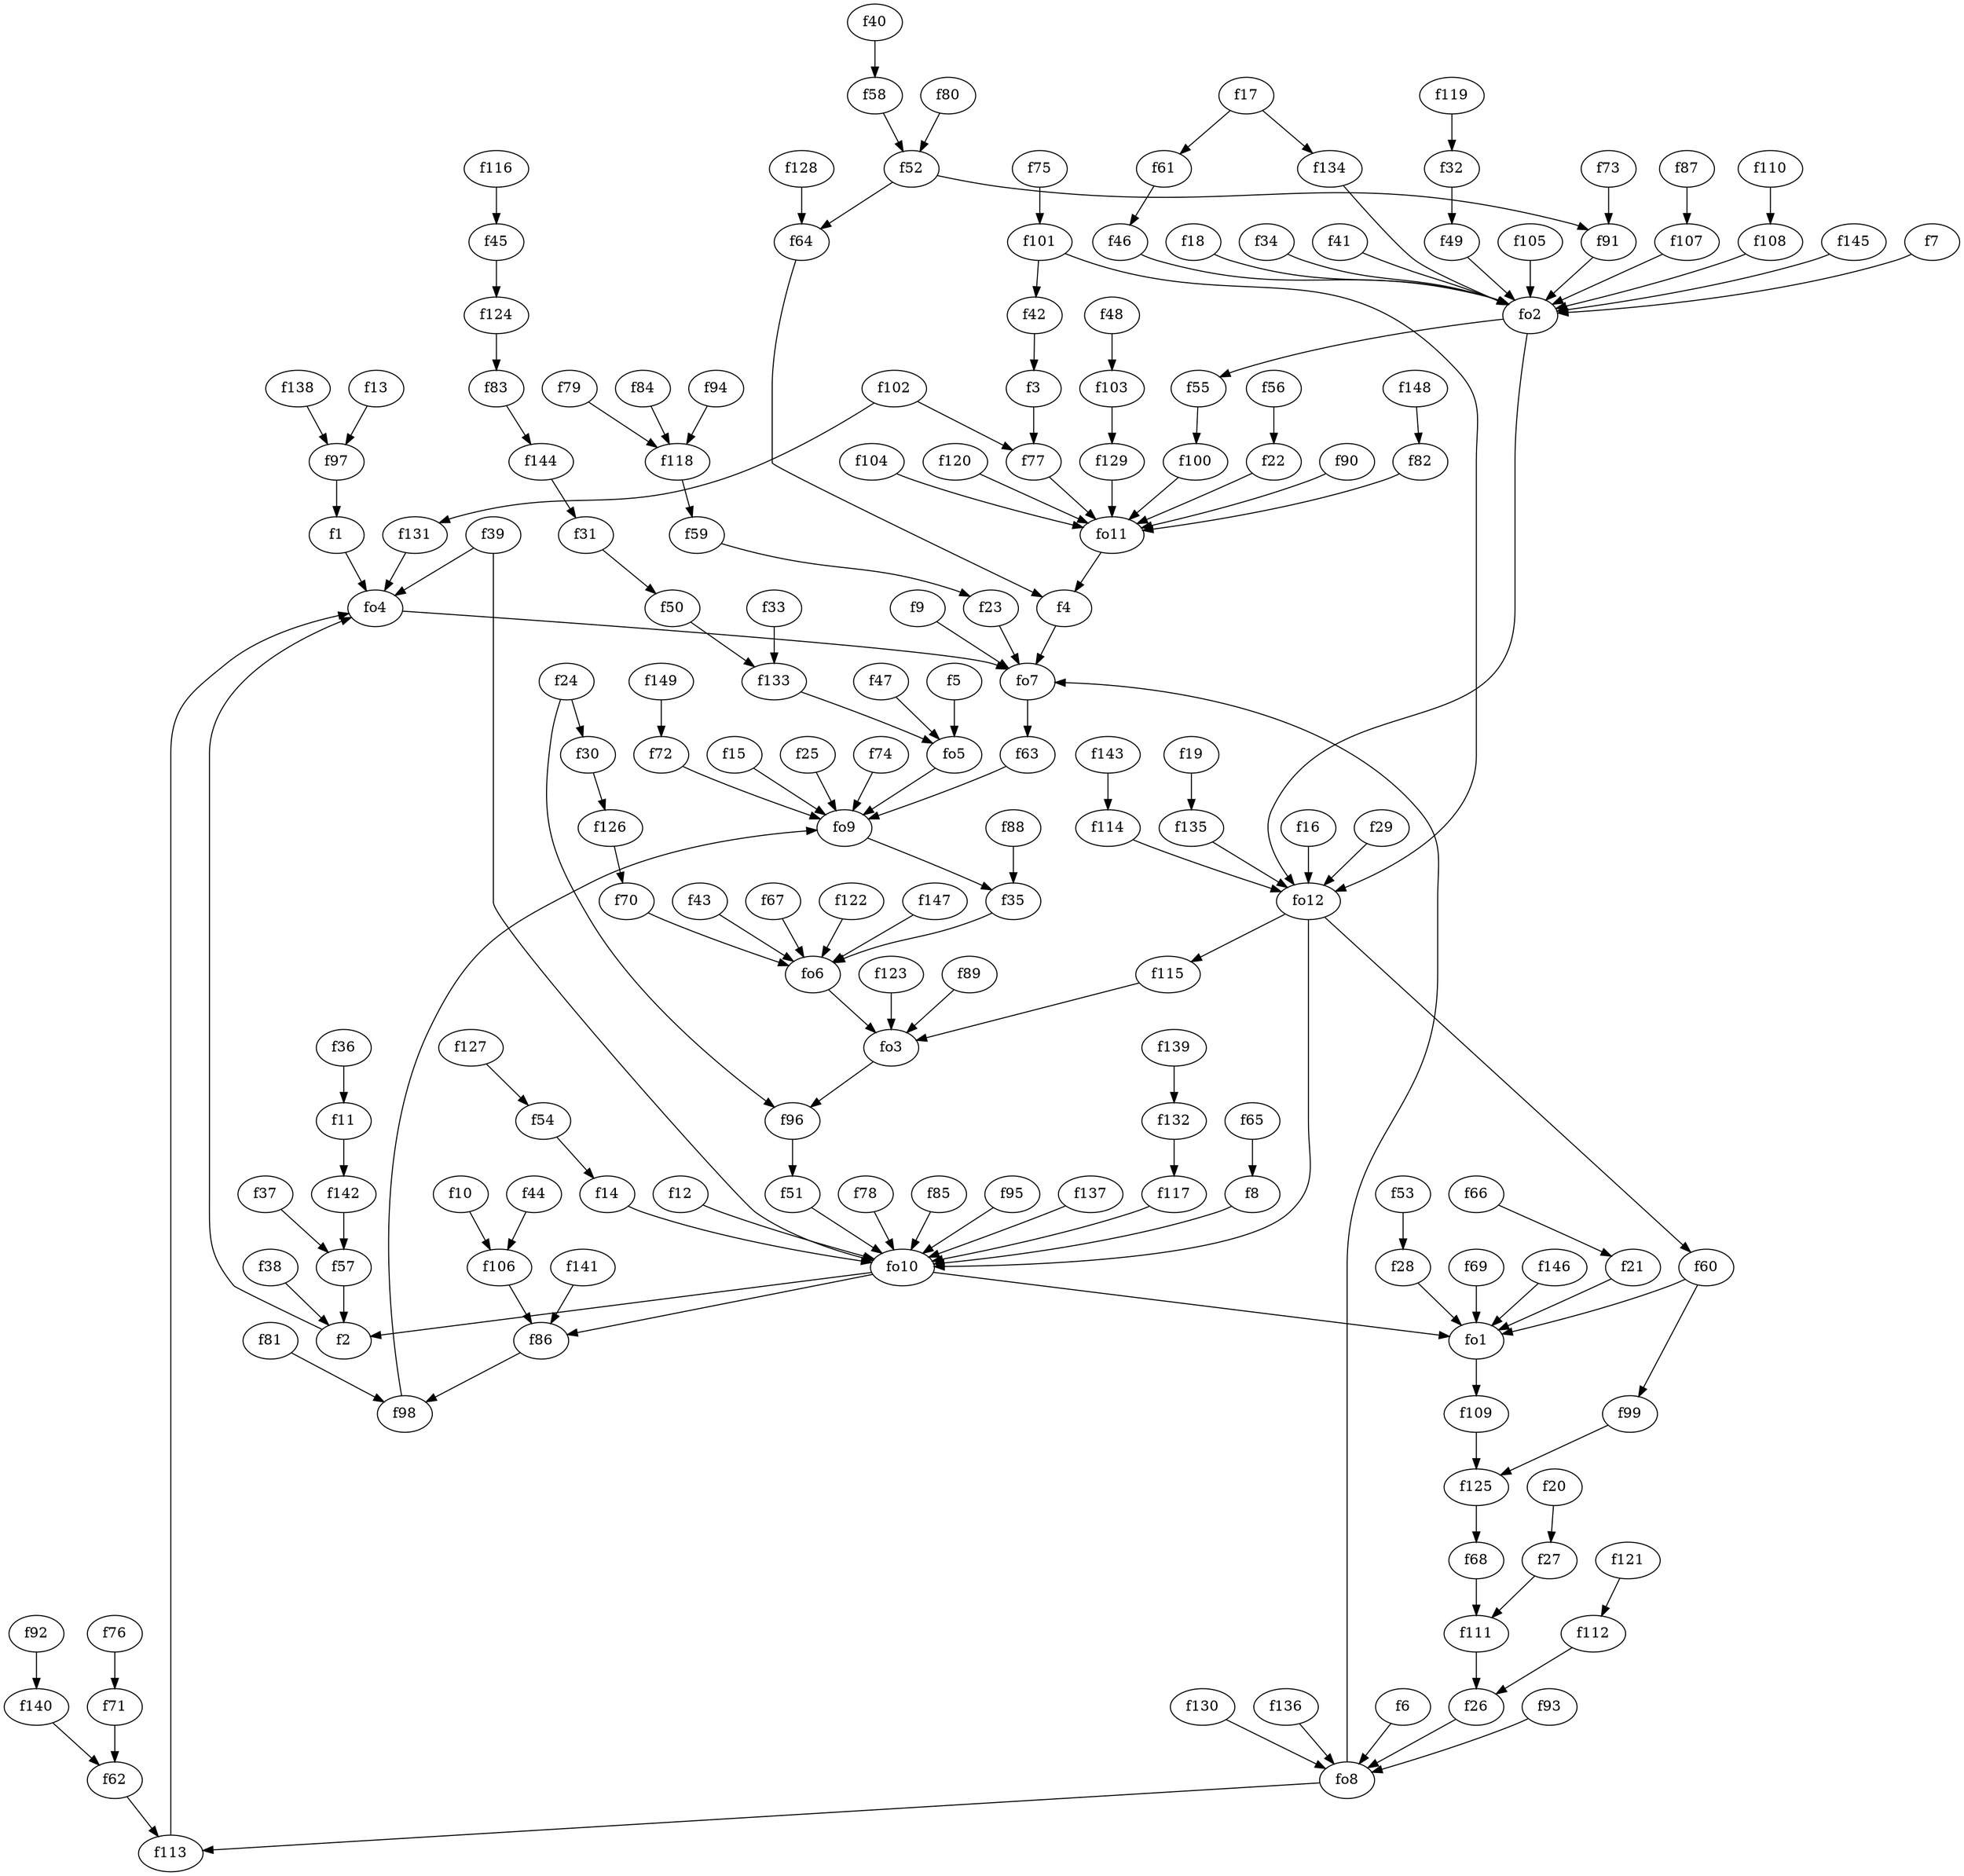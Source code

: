 strict digraph  {
f1;
f2;
f3;
f4;
f5;
f6;
f7;
f8;
f9;
f10;
f11;
f12;
f13;
f14;
f15;
f16;
f17;
f18;
f19;
f20;
f21;
f22;
f23;
f24;
f25;
f26;
f27;
f28;
f29;
f30;
f31;
f32;
f33;
f34;
f35;
f36;
f37;
f38;
f39;
f40;
f41;
f42;
f43;
f44;
f45;
f46;
f47;
f48;
f49;
f50;
f51;
f52;
f53;
f54;
f55;
f56;
f57;
f58;
f59;
f60;
f61;
f62;
f63;
f64;
f65;
f66;
f67;
f68;
f69;
f70;
f71;
f72;
f73;
f74;
f75;
f76;
f77;
f78;
f79;
f80;
f81;
f82;
f83;
f84;
f85;
f86;
f87;
f88;
f89;
f90;
f91;
f92;
f93;
f94;
f95;
f96;
f97;
f98;
f99;
f100;
f101;
f102;
f103;
f104;
f105;
f106;
f107;
f108;
f109;
f110;
f111;
f112;
f113;
f114;
f115;
f116;
f117;
f118;
f119;
f120;
f121;
f122;
f123;
f124;
f125;
f126;
f127;
f128;
f129;
f130;
f131;
f132;
f133;
f134;
f135;
f136;
f137;
f138;
f139;
f140;
f141;
f142;
f143;
f144;
f145;
f146;
f147;
f148;
f149;
fo1;
fo2;
fo3;
fo4;
fo5;
fo6;
fo7;
fo8;
fo9;
fo10;
fo11;
fo12;
f1 -> fo4  [weight=2];
f2 -> fo4  [weight=2];
f3 -> f77  [weight=2];
f4 -> fo7  [weight=2];
f5 -> fo5  [weight=2];
f6 -> fo8  [weight=2];
f7 -> fo2  [weight=2];
f8 -> fo10  [weight=2];
f9 -> fo7  [weight=2];
f10 -> f106  [weight=2];
f11 -> f142  [weight=2];
f12 -> fo10  [weight=2];
f13 -> f97  [weight=2];
f14 -> fo10  [weight=2];
f15 -> fo9  [weight=2];
f16 -> fo12  [weight=2];
f17 -> f134  [weight=2];
f17 -> f61  [weight=2];
f18 -> fo2  [weight=2];
f19 -> f135  [weight=2];
f20 -> f27  [weight=2];
f21 -> fo1  [weight=2];
f22 -> fo11  [weight=2];
f23 -> fo7  [weight=2];
f24 -> f96  [weight=2];
f24 -> f30  [weight=2];
f25 -> fo9  [weight=2];
f26 -> fo8  [weight=2];
f27 -> f111  [weight=2];
f28 -> fo1  [weight=2];
f29 -> fo12  [weight=2];
f30 -> f126  [weight=2];
f31 -> f50  [weight=2];
f32 -> f49  [weight=2];
f33 -> f133  [weight=2];
f34 -> fo2  [weight=2];
f35 -> fo6  [weight=2];
f36 -> f11  [weight=2];
f37 -> f57  [weight=2];
f38 -> f2  [weight=2];
f39 -> fo4  [weight=2];
f39 -> fo10  [weight=2];
f40 -> f58  [weight=2];
f41 -> fo2  [weight=2];
f42 -> f3  [weight=2];
f43 -> fo6  [weight=2];
f44 -> f106  [weight=2];
f45 -> f124  [weight=2];
f46 -> fo2  [weight=2];
f47 -> fo5  [weight=2];
f48 -> f103  [weight=2];
f49 -> fo2  [weight=2];
f50 -> f133  [weight=2];
f51 -> fo10  [weight=2];
f52 -> f91  [weight=2];
f52 -> f64  [weight=2];
f53 -> f28  [weight=2];
f54 -> f14  [weight=2];
f55 -> f100  [weight=2];
f56 -> f22  [weight=2];
f57 -> f2  [weight=2];
f58 -> f52  [weight=2];
f59 -> f23  [weight=2];
f60 -> f99  [weight=2];
f60 -> fo1  [weight=2];
f61 -> f46  [weight=2];
f62 -> f113  [weight=2];
f63 -> fo9  [weight=2];
f64 -> f4  [weight=2];
f65 -> f8  [weight=2];
f66 -> f21  [weight=2];
f67 -> fo6  [weight=2];
f68 -> f111  [weight=2];
f69 -> fo1  [weight=2];
f70 -> fo6  [weight=2];
f71 -> f62  [weight=2];
f72 -> fo9  [weight=2];
f73 -> f91  [weight=2];
f74 -> fo9  [weight=2];
f75 -> f101  [weight=2];
f76 -> f71  [weight=2];
f77 -> fo11  [weight=2];
f78 -> fo10  [weight=2];
f79 -> f118  [weight=2];
f80 -> f52  [weight=2];
f81 -> f98  [weight=2];
f82 -> fo11  [weight=2];
f83 -> f144  [weight=2];
f84 -> f118  [weight=2];
f85 -> fo10  [weight=2];
f86 -> f98  [weight=2];
f87 -> f107  [weight=2];
f88 -> f35  [weight=2];
f89 -> fo3  [weight=2];
f90 -> fo11  [weight=2];
f91 -> fo2  [weight=2];
f92 -> f140  [weight=2];
f93 -> fo8  [weight=2];
f94 -> f118  [weight=2];
f95 -> fo10  [weight=2];
f96 -> f51  [weight=2];
f97 -> f1  [weight=2];
f98 -> fo9  [weight=2];
f99 -> f125  [weight=2];
f100 -> fo11  [weight=2];
f101 -> f42  [weight=2];
f101 -> fo12  [weight=2];
f102 -> f131  [weight=2];
f102 -> f77  [weight=2];
f103 -> f129  [weight=2];
f104 -> fo11  [weight=2];
f105 -> fo2  [weight=2];
f106 -> f86  [weight=2];
f107 -> fo2  [weight=2];
f108 -> fo2  [weight=2];
f109 -> f125  [weight=2];
f110 -> f108  [weight=2];
f111 -> f26  [weight=2];
f112 -> f26  [weight=2];
f113 -> fo4  [weight=2];
f114 -> fo12  [weight=2];
f115 -> fo3  [weight=2];
f116 -> f45  [weight=2];
f117 -> fo10  [weight=2];
f118 -> f59  [weight=2];
f119 -> f32  [weight=2];
f120 -> fo11  [weight=2];
f121 -> f112  [weight=2];
f122 -> fo6  [weight=2];
f123 -> fo3  [weight=2];
f124 -> f83  [weight=2];
f125 -> f68  [weight=2];
f126 -> f70  [weight=2];
f127 -> f54  [weight=2];
f128 -> f64  [weight=2];
f129 -> fo11  [weight=2];
f130 -> fo8  [weight=2];
f131 -> fo4  [weight=2];
f132 -> f117  [weight=2];
f133 -> fo5  [weight=2];
f134 -> fo2  [weight=2];
f135 -> fo12  [weight=2];
f136 -> fo8  [weight=2];
f137 -> fo10  [weight=2];
f138 -> f97  [weight=2];
f139 -> f132  [weight=2];
f140 -> f62  [weight=2];
f141 -> f86  [weight=2];
f142 -> f57  [weight=2];
f143 -> f114  [weight=2];
f144 -> f31  [weight=2];
f145 -> fo2  [weight=2];
f146 -> fo1  [weight=2];
f147 -> fo6  [weight=2];
f148 -> f82  [weight=2];
f149 -> f72  [weight=2];
fo1 -> f109  [weight=2];
fo2 -> f55  [weight=2];
fo2 -> fo12  [weight=2];
fo3 -> f96  [weight=2];
fo4 -> fo7  [weight=2];
fo5 -> fo9  [weight=2];
fo6 -> fo3  [weight=2];
fo7 -> f63  [weight=2];
fo8 -> fo7  [weight=2];
fo8 -> f113  [weight=2];
fo9 -> f35  [weight=2];
fo10 -> f86  [weight=2];
fo10 -> fo1  [weight=2];
fo10 -> f2  [weight=2];
fo11 -> f4  [weight=2];
fo12 -> fo10  [weight=2];
fo12 -> f115  [weight=2];
fo12 -> f60  [weight=2];
}
